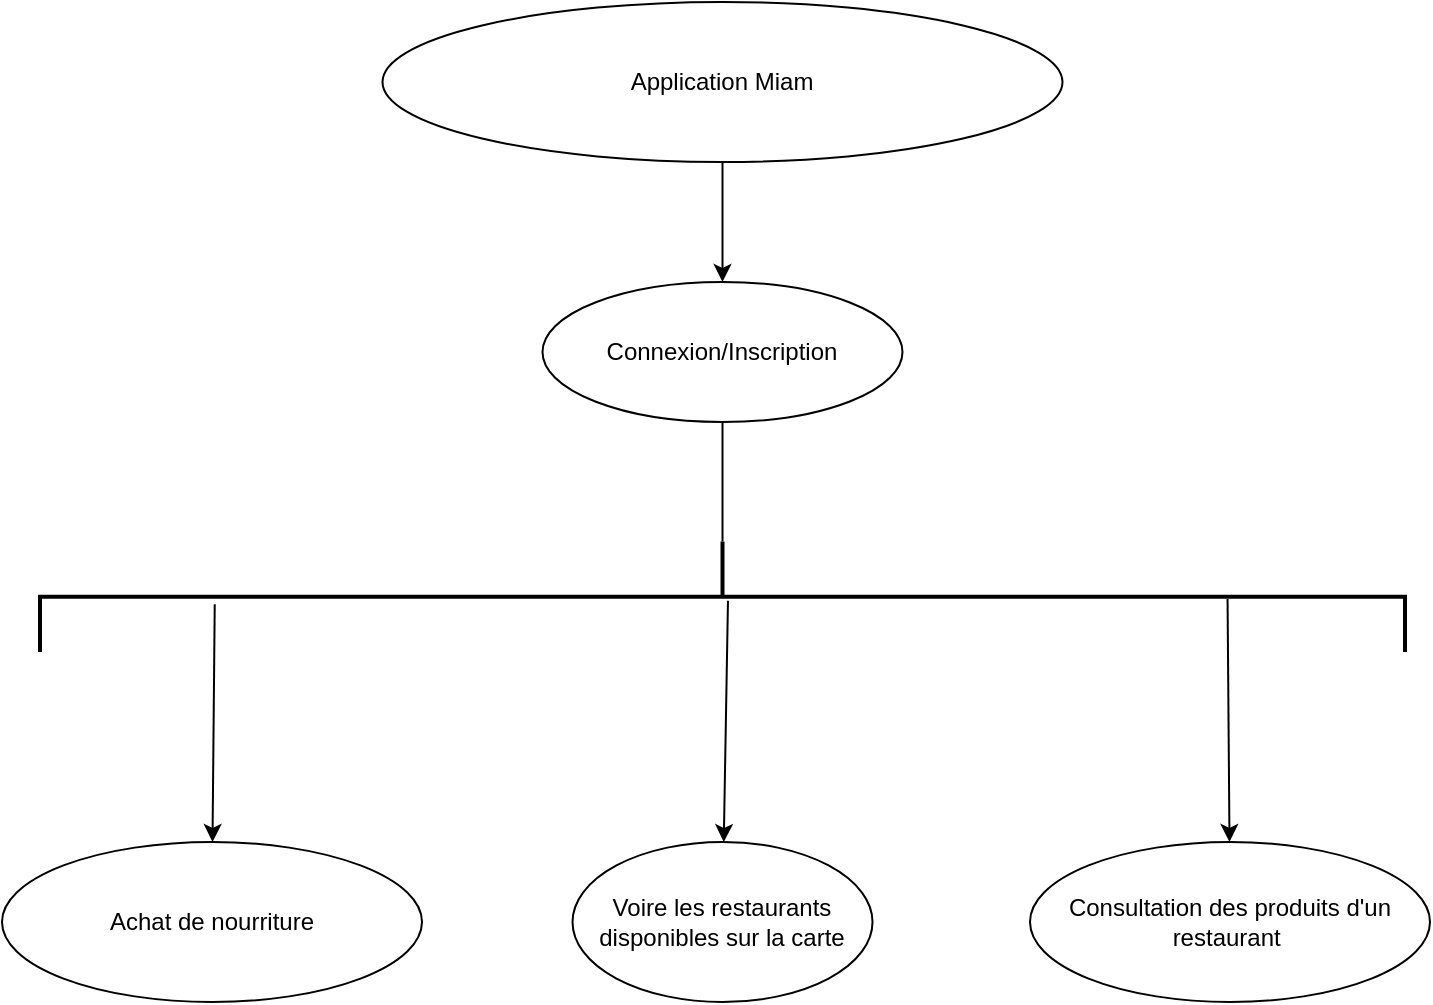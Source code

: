 <mxfile version="17.1.3" type="device"><diagram id="SOH1Ux9fBerC0ngPXfVF" name="Page-1"><mxGraphModel dx="1038" dy="617" grid="1" gridSize="10" guides="1" tooltips="1" connect="1" arrows="1" fold="1" page="1" pageScale="1" pageWidth="827" pageHeight="1169" math="0" shadow="0"><root><mxCell id="0"/><mxCell id="1" parent="0"/><mxCell id="2IjN7h05HeZZlb6-YgtE-1" value="Application Miam" style="ellipse;whiteSpace=wrap;html=1;" vertex="1" parent="1"><mxGeometry x="260.25" y="60" width="340" height="80" as="geometry"/></mxCell><mxCell id="2IjN7h05HeZZlb6-YgtE-2" value="Connexion/Inscription" style="ellipse;whiteSpace=wrap;html=1;" vertex="1" parent="1"><mxGeometry x="340.25" y="200" width="180" height="70" as="geometry"/></mxCell><mxCell id="2IjN7h05HeZZlb6-YgtE-3" value="Achat de nourriture" style="ellipse;whiteSpace=wrap;html=1;" vertex="1" parent="1"><mxGeometry x="70" y="480" width="210" height="80" as="geometry"/></mxCell><mxCell id="2IjN7h05HeZZlb6-YgtE-4" value="Consultation des produits d'un restaurant&amp;nbsp;" style="ellipse;whiteSpace=wrap;html=1;" vertex="1" parent="1"><mxGeometry x="584" y="480" width="200" height="80" as="geometry"/></mxCell><mxCell id="2IjN7h05HeZZlb6-YgtE-5" value="" style="endArrow=classic;html=1;rounded=0;" edge="1" parent="1" source="2IjN7h05HeZZlb6-YgtE-1" target="2IjN7h05HeZZlb6-YgtE-2"><mxGeometry width="50" height="50" relative="1" as="geometry"><mxPoint x="390" y="340" as="sourcePoint"/><mxPoint x="440" y="290" as="targetPoint"/></mxGeometry></mxCell><mxCell id="2IjN7h05HeZZlb6-YgtE-6" value="" style="endArrow=classic;html=1;rounded=0;exitX=0.568;exitY=0.872;exitDx=0;exitDy=0;exitPerimeter=0;" edge="1" parent="1" source="2IjN7h05HeZZlb6-YgtE-8" target="2IjN7h05HeZZlb6-YgtE-3"><mxGeometry width="50" height="50" relative="1" as="geometry"><mxPoint x="397" y="339" as="sourcePoint"/><mxPoint x="440" y="290" as="targetPoint"/></mxGeometry></mxCell><mxCell id="2IjN7h05HeZZlb6-YgtE-7" value="" style="endArrow=classic;html=1;rounded=0;exitX=0.52;exitY=0.13;exitDx=0;exitDy=0;exitPerimeter=0;" edge="1" parent="1" source="2IjN7h05HeZZlb6-YgtE-8" target="2IjN7h05HeZZlb6-YgtE-4"><mxGeometry width="50" height="50" relative="1" as="geometry"><mxPoint x="690" y="350" as="sourcePoint"/><mxPoint x="440" y="290" as="targetPoint"/></mxGeometry></mxCell><mxCell id="2IjN7h05HeZZlb6-YgtE-8" value="" style="strokeWidth=2;html=1;shape=mxgraph.flowchart.annotation_2;align=left;labelPosition=right;pointerEvents=1;rotation=90;" vertex="1" parent="1"><mxGeometry x="402.63" y="16.13" width="55.25" height="682.5" as="geometry"/></mxCell><mxCell id="2IjN7h05HeZZlb6-YgtE-13" value="" style="endArrow=none;html=1;rounded=0;exitX=0;exitY=0.5;exitDx=0;exitDy=0;exitPerimeter=0;entryX=0.5;entryY=1;entryDx=0;entryDy=0;" edge="1" parent="1" source="2IjN7h05HeZZlb6-YgtE-8" target="2IjN7h05HeZZlb6-YgtE-2"><mxGeometry width="50" height="50" relative="1" as="geometry"><mxPoint x="400" y="320" as="sourcePoint"/><mxPoint x="450" y="270" as="targetPoint"/></mxGeometry></mxCell><mxCell id="2IjN7h05HeZZlb6-YgtE-14" value="Voire les restaurants disponibles sur la carte" style="ellipse;whiteSpace=wrap;html=1;" vertex="1" parent="1"><mxGeometry x="355.26" y="480" width="150" height="80" as="geometry"/></mxCell><mxCell id="2IjN7h05HeZZlb6-YgtE-15" value="" style="endArrow=classic;html=1;rounded=0;exitX=0.537;exitY=0.496;exitDx=0;exitDy=0;exitPerimeter=0;" edge="1" parent="1" source="2IjN7h05HeZZlb6-YgtE-8" target="2IjN7h05HeZZlb6-YgtE-14"><mxGeometry width="50" height="50" relative="1" as="geometry"><mxPoint x="390" y="320" as="sourcePoint"/><mxPoint x="440" y="270" as="targetPoint"/></mxGeometry></mxCell></root></mxGraphModel></diagram></mxfile>